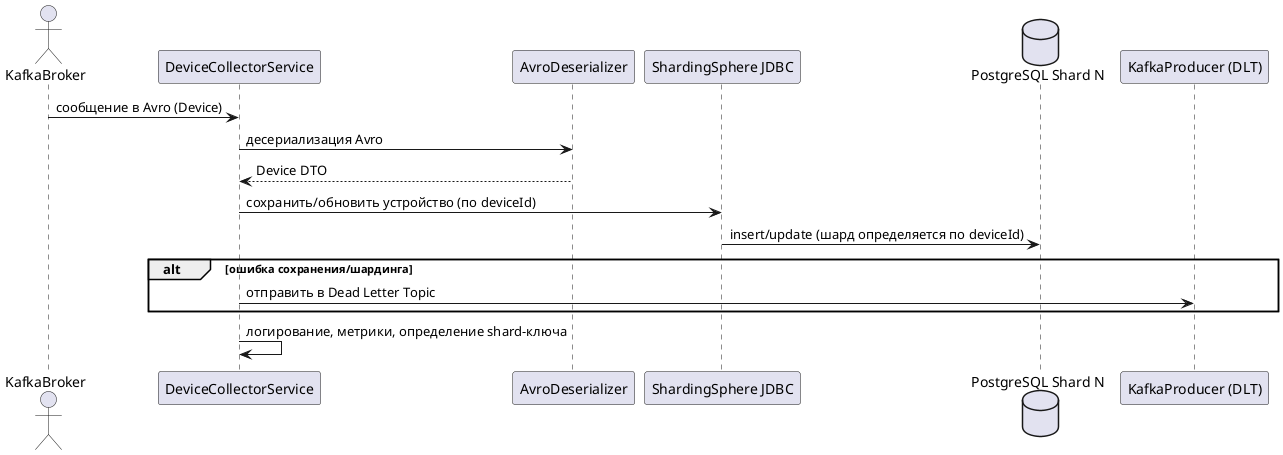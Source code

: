 @startuml
actor KafkaBroker
participant "DeviceCollectorService" as DCS
participant "AvroDeserializer" as AVRO
participant "ShardingSphere JDBC" as SSJDBC
database "PostgreSQL Shard N" as PGN
participant "KafkaProducer (DLT)" as KP

KafkaBroker -> DCS : сообщение в Avro (Device)
DCS -> AVRO : десериализация Avro
AVRO --> DCS : Device DTO
DCS -> SSJDBC : сохранить/обновить устройство (по deviceId)
SSJDBC -> PGN : insert/update (шард определяется по deviceId)
alt ошибка сохранения/шардинга
    DCS -> KP : отправить в Dead Letter Topic
end
DCS -> DCS : логирование, метрики, определение shard-ключа
@enduml